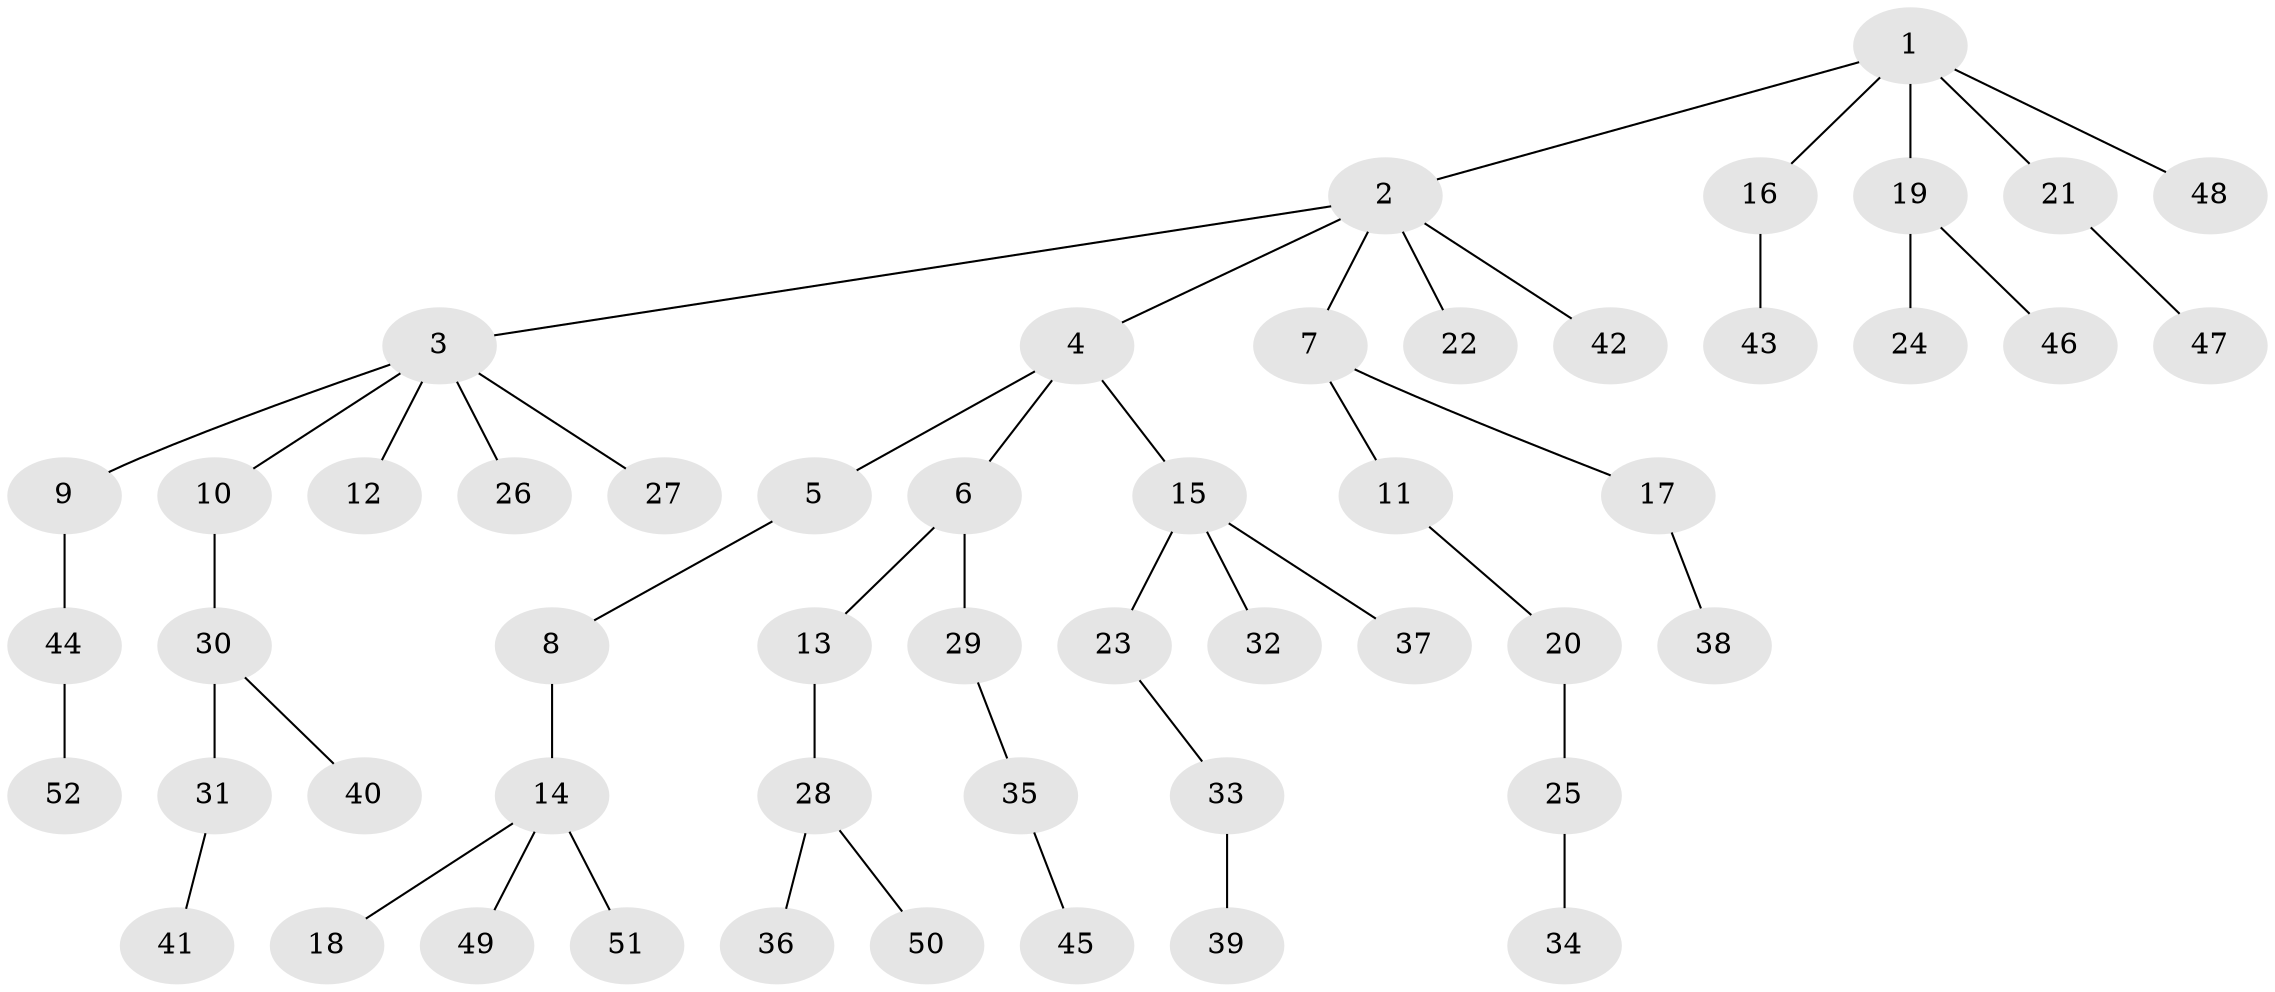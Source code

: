 // coarse degree distribution, {2: 0.3548387096774194, 1: 0.5806451612903226, 9: 0.03225806451612903, 11: 0.03225806451612903}
// Generated by graph-tools (version 1.1) at 2025/57/03/04/25 21:57:06]
// undirected, 52 vertices, 51 edges
graph export_dot {
graph [start="1"]
  node [color=gray90,style=filled];
  1;
  2;
  3;
  4;
  5;
  6;
  7;
  8;
  9;
  10;
  11;
  12;
  13;
  14;
  15;
  16;
  17;
  18;
  19;
  20;
  21;
  22;
  23;
  24;
  25;
  26;
  27;
  28;
  29;
  30;
  31;
  32;
  33;
  34;
  35;
  36;
  37;
  38;
  39;
  40;
  41;
  42;
  43;
  44;
  45;
  46;
  47;
  48;
  49;
  50;
  51;
  52;
  1 -- 2;
  1 -- 16;
  1 -- 19;
  1 -- 21;
  1 -- 48;
  2 -- 3;
  2 -- 4;
  2 -- 7;
  2 -- 22;
  2 -- 42;
  3 -- 9;
  3 -- 10;
  3 -- 12;
  3 -- 26;
  3 -- 27;
  4 -- 5;
  4 -- 6;
  4 -- 15;
  5 -- 8;
  6 -- 13;
  6 -- 29;
  7 -- 11;
  7 -- 17;
  8 -- 14;
  9 -- 44;
  10 -- 30;
  11 -- 20;
  13 -- 28;
  14 -- 18;
  14 -- 49;
  14 -- 51;
  15 -- 23;
  15 -- 32;
  15 -- 37;
  16 -- 43;
  17 -- 38;
  19 -- 24;
  19 -- 46;
  20 -- 25;
  21 -- 47;
  23 -- 33;
  25 -- 34;
  28 -- 36;
  28 -- 50;
  29 -- 35;
  30 -- 31;
  30 -- 40;
  31 -- 41;
  33 -- 39;
  35 -- 45;
  44 -- 52;
}
